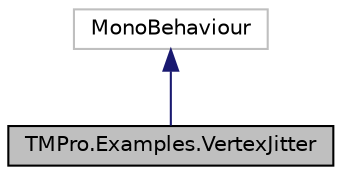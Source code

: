 digraph "TMPro.Examples.VertexJitter"
{
  edge [fontname="Helvetica",fontsize="10",labelfontname="Helvetica",labelfontsize="10"];
  node [fontname="Helvetica",fontsize="10",shape=record];
  Node0 [label="TMPro.Examples.VertexJitter",height=0.2,width=0.4,color="black", fillcolor="grey75", style="filled", fontcolor="black"];
  Node1 -> Node0 [dir="back",color="midnightblue",fontsize="10",style="solid"];
  Node1 [label="MonoBehaviour",height=0.2,width=0.4,color="grey75", fillcolor="white", style="filled"];
}
